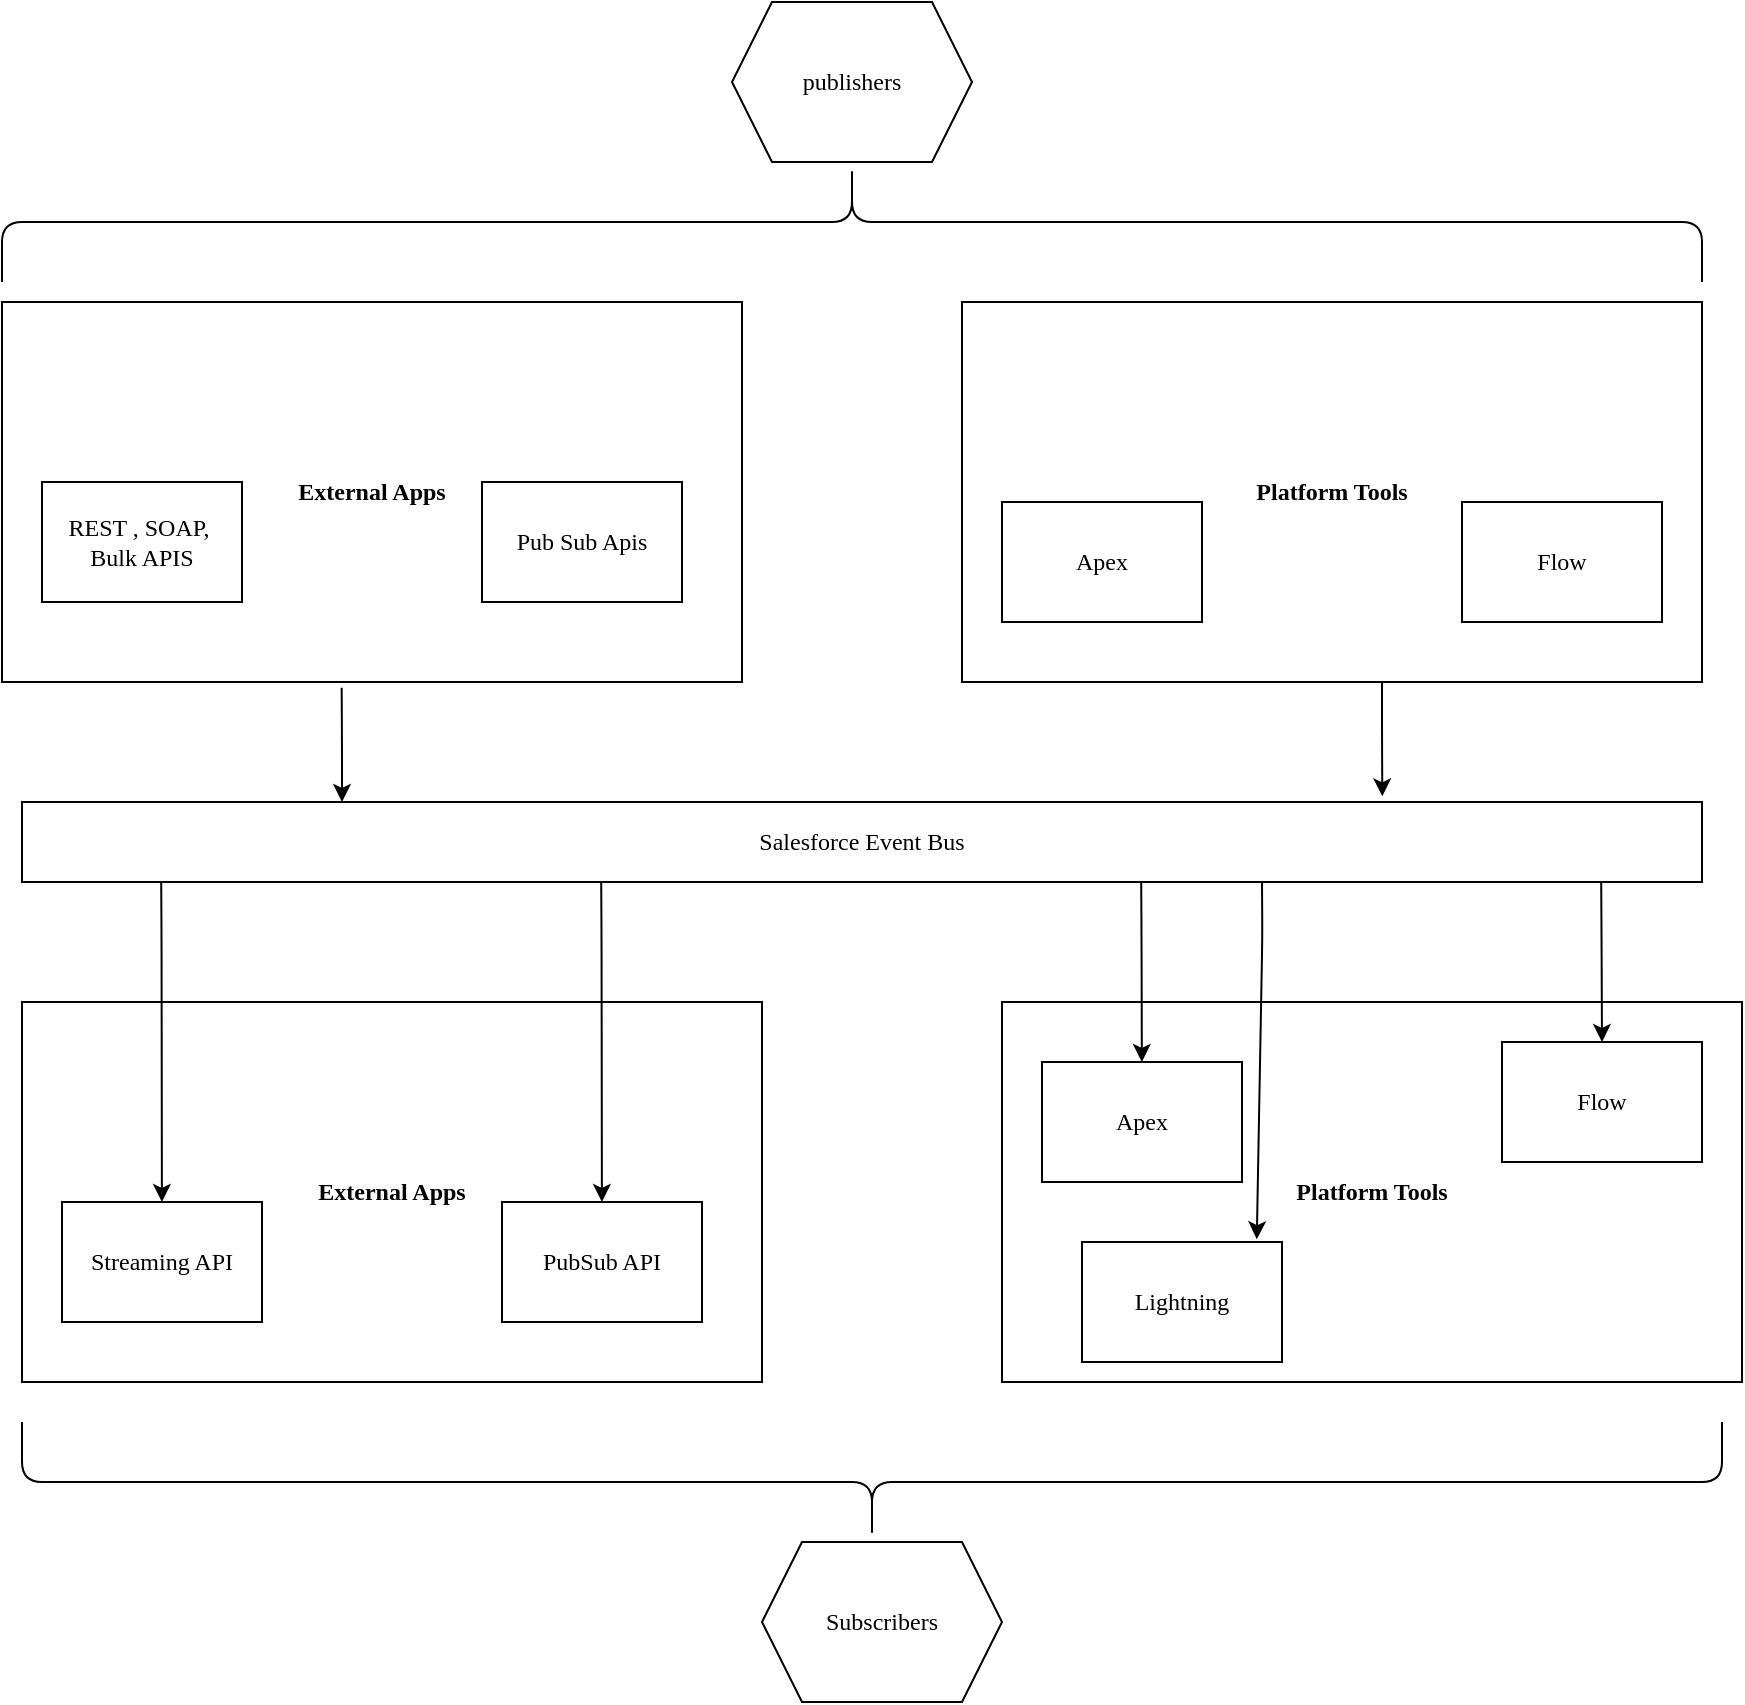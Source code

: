 <mxfile>
    <diagram id="5Pzfxf7ZaMOHbHDBpuRw" name="Page-1">
        <mxGraphModel dx="994" dy="1557" grid="1" gridSize="10" guides="1" tooltips="1" connect="1" arrows="1" fold="1" page="1" pageScale="1" pageWidth="850" pageHeight="1100" math="0" shadow="0">
            <root>
                <mxCell id="0"/>
                <mxCell id="1" parent="0"/>
                <mxCell id="2" value="&lt;p style=&quot;line-height: 60%;&quot;&gt;&lt;b&gt;&lt;font face=&quot;Times New Roman&quot;&gt;External Apps&lt;/font&gt;&lt;/b&gt;&lt;/p&gt;" style="rounded=0;whiteSpace=wrap;html=1;align=center;" vertex="1" parent="1">
                    <mxGeometry x="10" y="40" width="370" height="190" as="geometry"/>
                </mxCell>
                <mxCell id="3" value="REST , SOAP,&amp;nbsp;&lt;br&gt;Bulk APIS" style="rounded=0;whiteSpace=wrap;html=1;fontFamily=Times New Roman;" vertex="1" parent="1">
                    <mxGeometry x="30" y="130" width="100" height="60" as="geometry"/>
                </mxCell>
                <mxCell id="4" value="Pub Sub Apis" style="rounded=0;whiteSpace=wrap;html=1;fontFamily=Times New Roman;" vertex="1" parent="1">
                    <mxGeometry x="250" y="130" width="100" height="60" as="geometry"/>
                </mxCell>
                <mxCell id="7" value="&lt;p style=&quot;line-height: 60%;&quot;&gt;&lt;font face=&quot;Times New Roman&quot;&gt;&lt;b&gt;Platform Tools&lt;/b&gt;&lt;/font&gt;&lt;/p&gt;" style="rounded=0;whiteSpace=wrap;html=1;align=center;" vertex="1" parent="1">
                    <mxGeometry x="490" y="40" width="370" height="190" as="geometry"/>
                </mxCell>
                <mxCell id="8" value="Apex" style="rounded=0;whiteSpace=wrap;html=1;fontFamily=Times New Roman;" vertex="1" parent="1">
                    <mxGeometry x="510" y="140" width="100" height="60" as="geometry"/>
                </mxCell>
                <mxCell id="9" value="Flow" style="rounded=0;whiteSpace=wrap;html=1;fontFamily=Times New Roman;" vertex="1" parent="1">
                    <mxGeometry x="740" y="140" width="100" height="60" as="geometry"/>
                </mxCell>
                <mxCell id="10" value="" style="endArrow=classic;html=1;fontFamily=Times New Roman;exitX=0.459;exitY=1.015;exitDx=0;exitDy=0;exitPerimeter=0;" edge="1" parent="1" source="2">
                    <mxGeometry width="50" height="50" relative="1" as="geometry">
                        <mxPoint x="180" y="240" as="sourcePoint"/>
                        <mxPoint x="180" y="290" as="targetPoint"/>
                        <Array as="points">
                            <mxPoint x="180" y="260"/>
                        </Array>
                    </mxGeometry>
                </mxCell>
                <mxCell id="12" value="" style="endArrow=classic;html=1;fontFamily=Times New Roman;exitX=0.459;exitY=1.015;exitDx=0;exitDy=0;exitPerimeter=0;" edge="1" parent="1">
                    <mxGeometry width="50" height="50" relative="1" as="geometry">
                        <mxPoint x="700" y="230.0" as="sourcePoint"/>
                        <mxPoint x="700.17" y="287.15" as="targetPoint"/>
                        <Array as="points">
                            <mxPoint x="700" y="260"/>
                        </Array>
                    </mxGeometry>
                </mxCell>
                <mxCell id="14" value="Salesforce Event Bus" style="rounded=0;whiteSpace=wrap;html=1;fontFamily=Times New Roman;" vertex="1" parent="1">
                    <mxGeometry x="20" y="290" width="840" height="40" as="geometry"/>
                </mxCell>
                <mxCell id="15" value="&lt;p style=&quot;line-height: 60%;&quot;&gt;&lt;b&gt;&lt;font face=&quot;Times New Roman&quot;&gt;External Apps&lt;/font&gt;&lt;/b&gt;&lt;/p&gt;" style="rounded=0;whiteSpace=wrap;html=1;align=center;" vertex="1" parent="1">
                    <mxGeometry x="20" y="390" width="370" height="190" as="geometry"/>
                </mxCell>
                <mxCell id="16" value="Streaming API" style="rounded=0;whiteSpace=wrap;html=1;fontFamily=Times New Roman;" vertex="1" parent="1">
                    <mxGeometry x="40" y="490" width="100" height="60" as="geometry"/>
                </mxCell>
                <mxCell id="17" value="PubSub API" style="rounded=0;whiteSpace=wrap;html=1;fontFamily=Times New Roman;" vertex="1" parent="1">
                    <mxGeometry x="260" y="490" width="100" height="60" as="geometry"/>
                </mxCell>
                <mxCell id="18" value="&lt;p style=&quot;line-height: 60%;&quot;&gt;&lt;font face=&quot;Times New Roman&quot;&gt;&lt;b&gt;Platform Tools&lt;/b&gt;&lt;/font&gt;&lt;/p&gt;" style="rounded=0;whiteSpace=wrap;html=1;align=center;" vertex="1" parent="1">
                    <mxGeometry x="510" y="390" width="370" height="190" as="geometry"/>
                </mxCell>
                <mxCell id="19" value="Apex" style="rounded=0;whiteSpace=wrap;html=1;fontFamily=Times New Roman;" vertex="1" parent="1">
                    <mxGeometry x="530" y="420" width="100" height="60" as="geometry"/>
                </mxCell>
                <mxCell id="20" value="Flow" style="rounded=0;whiteSpace=wrap;html=1;fontFamily=Times New Roman;" vertex="1" parent="1">
                    <mxGeometry x="760" y="410" width="100" height="60" as="geometry"/>
                </mxCell>
                <mxCell id="21" value="Lightning" style="rounded=0;whiteSpace=wrap;html=1;fontFamily=Times New Roman;" vertex="1" parent="1">
                    <mxGeometry x="550" y="510" width="100" height="60" as="geometry"/>
                </mxCell>
                <mxCell id="22" value="" style="endArrow=classic;html=1;fontFamily=Times New Roman;exitX=0.459;exitY=1.015;exitDx=0;exitDy=0;exitPerimeter=0;" edge="1" parent="1" target="16">
                    <mxGeometry width="50" height="50" relative="1" as="geometry">
                        <mxPoint x="89.6" y="330" as="sourcePoint"/>
                        <mxPoint x="89.77" y="387.15" as="targetPoint"/>
                        <Array as="points">
                            <mxPoint x="89.77" y="357.15"/>
                        </Array>
                    </mxGeometry>
                </mxCell>
                <mxCell id="23" value="" style="endArrow=classic;html=1;fontFamily=Times New Roman;exitX=0.459;exitY=1.015;exitDx=0;exitDy=0;exitPerimeter=0;" edge="1" parent="1" target="19">
                    <mxGeometry width="50" height="50" relative="1" as="geometry">
                        <mxPoint x="579.6" y="330" as="sourcePoint"/>
                        <mxPoint x="579.77" y="387.15" as="targetPoint"/>
                        <Array as="points">
                            <mxPoint x="579.77" y="357.15"/>
                        </Array>
                    </mxGeometry>
                </mxCell>
                <mxCell id="24" value="" style="endArrow=classic;html=1;fontFamily=Times New Roman;exitX=0.459;exitY=1.015;exitDx=0;exitDy=0;exitPerimeter=0;" edge="1" parent="1">
                    <mxGeometry width="50" height="50" relative="1" as="geometry">
                        <mxPoint x="809.6" y="330" as="sourcePoint"/>
                        <mxPoint x="810" y="410" as="targetPoint"/>
                        <Array as="points">
                            <mxPoint x="809.77" y="357.15"/>
                        </Array>
                    </mxGeometry>
                </mxCell>
                <mxCell id="25" value="" style="endArrow=classic;html=1;fontFamily=Times New Roman;exitX=0.459;exitY=1.015;exitDx=0;exitDy=0;exitPerimeter=0;entryX=0.874;entryY=-0.023;entryDx=0;entryDy=0;entryPerimeter=0;" edge="1" parent="1" target="21">
                    <mxGeometry width="50" height="50" relative="1" as="geometry">
                        <mxPoint x="640.0" y="330" as="sourcePoint"/>
                        <mxPoint x="640.326" y="420" as="targetPoint"/>
                        <Array as="points">
                            <mxPoint x="640.17" y="357.15"/>
                        </Array>
                    </mxGeometry>
                </mxCell>
                <mxCell id="26" value="" style="endArrow=classic;html=1;fontFamily=Times New Roman;exitX=0.459;exitY=1.015;exitDx=0;exitDy=0;exitPerimeter=0;" edge="1" parent="1">
                    <mxGeometry width="50" height="50" relative="1" as="geometry">
                        <mxPoint x="309.6" y="330" as="sourcePoint"/>
                        <mxPoint x="309.958" y="490" as="targetPoint"/>
                        <Array as="points">
                            <mxPoint x="309.77" y="357.15"/>
                        </Array>
                    </mxGeometry>
                </mxCell>
                <mxCell id="28" value="publishers" style="shape=hexagon;perimeter=hexagonPerimeter2;whiteSpace=wrap;html=1;fixedSize=1;fontFamily=Times New Roman;" vertex="1" parent="1">
                    <mxGeometry x="375" y="-110" width="120" height="80" as="geometry"/>
                </mxCell>
                <mxCell id="29" value="Subscribers" style="shape=hexagon;perimeter=hexagonPerimeter2;whiteSpace=wrap;html=1;fixedSize=1;fontFamily=Times New Roman;" vertex="1" parent="1">
                    <mxGeometry x="390" y="660" width="120" height="80" as="geometry"/>
                </mxCell>
                <mxCell id="30" value="" style="shape=curlyBracket;whiteSpace=wrap;html=1;rounded=1;labelPosition=left;verticalLabelPosition=middle;align=right;verticalAlign=middle;fontFamily=Times New Roman;direction=north;" vertex="1" parent="1">
                    <mxGeometry x="20" y="600" width="850" height="60" as="geometry"/>
                </mxCell>
                <mxCell id="31" value="" style="shape=curlyBracket;whiteSpace=wrap;html=1;rounded=1;labelPosition=left;verticalLabelPosition=middle;align=right;verticalAlign=middle;fontFamily=Times New Roman;direction=south;" vertex="1" parent="1">
                    <mxGeometry x="10" y="-30" width="850" height="60" as="geometry"/>
                </mxCell>
            </root>
        </mxGraphModel>
    </diagram>
</mxfile>